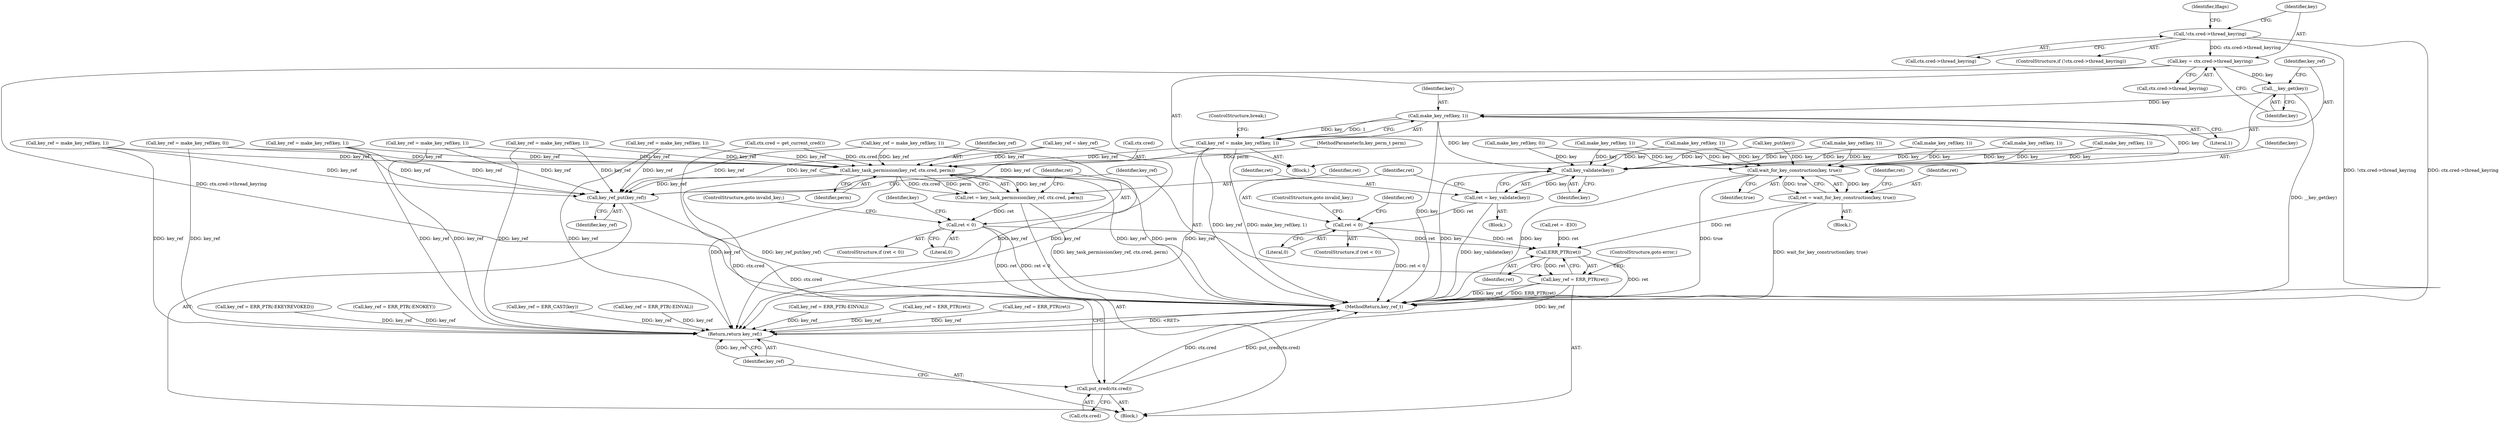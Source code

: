 digraph "0_linux_363b02dab09b3226f3bd1420dad9c72b79a42a76_13@API" {
"1000133" [label="(Call,!ctx.cred->thread_keyring)"];
"1000160" [label="(Call,key = ctx.cred->thread_keyring)"];
"1000167" [label="(Call,__key_get(key))"];
"1000171" [label="(Call,make_key_ref(key, 1))"];
"1000169" [label="(Call,key_ref = make_key_ref(key, 1))"];
"1000636" [label="(Call,key_task_permission(key_ref, ctx.cred, perm))"];
"1000634" [label="(Call,ret = key_task_permission(key_ref, ctx.cred, perm))"];
"1000643" [label="(Call,ret < 0)"];
"1000666" [label="(Call,ERR_PTR(ret))"];
"1000664" [label="(Call,key_ref = ERR_PTR(ret))"];
"1000659" [label="(Return,return key_ref;)"];
"1000655" [label="(Call,put_cred(ctx.cred))"];
"1000662" [label="(Call,key_ref_put(key_ref))"];
"1000589" [label="(Call,wait_for_key_construction(key, true))"];
"1000587" [label="(Call,ret = wait_for_key_construction(key, true))"];
"1000609" [label="(Call,key_validate(key))"];
"1000607" [label="(Call,ret = key_validate(key))"];
"1000612" [label="(Call,ret < 0)"];
"1000143" [label="(Identifier,lflags)"];
"1000506" [label="(Call,key_ref = ERR_CAST(key))"];
"1000161" [label="(Identifier,key)"];
"1000587" [label="(Call,ret = wait_for_key_construction(key, true))"];
"1000305" [label="(Call,make_key_ref(key, 1))"];
"1000169" [label="(Call,key_ref = make_key_ref(key, 1))"];
"1000642" [label="(ControlStructure,if (ret < 0))"];
"1000133" [label="(Call,!ctx.cred->thread_keyring)"];
"1000613" [label="(Identifier,ret)"];
"1000134" [label="(Call,ctx.cred->thread_keyring)"];
"1000589" [label="(Call,wait_for_key_construction(key, true))"];
"1000213" [label="(Call,key_ref = make_key_ref(key, 1))"];
"1000483" [label="(Call,make_key_ref(key, 1))"];
"1000382" [label="(Call,key_ref = ERR_PTR(-EINVAL))"];
"1000511" [label="(Call,key_ref = make_key_ref(key, 0))"];
"1000656" [label="(Call,ctx.cred)"];
"1000612" [label="(Call,ret < 0)"];
"1000636" [label="(Call,key_task_permission(key_ref, ctx.cred, perm))"];
"1000655" [label="(Call,put_cred(ctx.cred))"];
"1000481" [label="(Call,key_ref = make_key_ref(key, 1))"];
"1000402" [label="(Call,key_ref = make_key_ref(key, 1))"];
"1000663" [label="(Identifier,key_ref)"];
"1000665" [label="(Identifier,key_ref)"];
"1000659" [label="(Return,return key_ref;)"];
"1000611" [label="(ControlStructure,if (ret < 0))"];
"1000162" [label="(Call,ctx.cred->thread_keyring)"];
"1000617" [label="(Identifier,ret)"];
"1000646" [label="(ControlStructure,goto invalid_key;)"];
"1000586" [label="(Block,)"];
"1000662" [label="(Call,key_ref_put(key_ref))"];
"1000488" [label="(Call,key_ref = ERR_PTR(-EINVAL))"];
"1000614" [label="(Literal,0)"];
"1000566" [label="(Call,key_put(key))"];
"1000649" [label="(Identifier,key)"];
"1000609" [label="(Call,key_validate(key))"];
"1000668" [label="(ControlStructure,goto error;)"];
"1000167" [label="(Call,__key_get(key))"];
"1000198" [label="(Call,key_ref = ERR_PTR(ret))"];
"1000513" [label="(Call,make_key_ref(key, 0))"];
"1000588" [label="(Identifier,ret)"];
"1000590" [label="(Identifier,key)"];
"1000168" [label="(Identifier,key)"];
"1000172" [label="(Identifier,key)"];
"1000109" [label="(MethodParameterIn,key_perm_t perm)"];
"1000154" [label="(Call,key_ref = ERR_PTR(ret))"];
"1000404" [label="(Call,make_key_ref(key, 1))"];
"1000303" [label="(Call,key_ref = make_key_ref(key, 1))"];
"1000375" [label="(Call,key_ref = make_key_ref(key, 1))"];
"1000610" [label="(Identifier,key)"];
"1000110" [label="(Block,)"];
"1000607" [label="(Call,ret = key_validate(key))"];
"1000377" [label="(Call,make_key_ref(key, 1))"];
"1000130" [label="(Block,)"];
"1000664" [label="(Call,key_ref = ERR_PTR(ret))"];
"1000615" [label="(ControlStructure,goto invalid_key;)"];
"1000643" [label="(Call,ret < 0)"];
"1000438" [label="(Call,key_ref = ERR_PTR(-EKEYREVOKED))"];
"1000173" [label="(Literal,1)"];
"1000645" [label="(Literal,0)"];
"1000339" [label="(Call,key_ref = make_key_ref(key, 1))"];
"1000667" [label="(Identifier,ret)"];
"1000634" [label="(Call,ret = key_task_permission(key_ref, ctx.cred, perm))"];
"1000660" [label="(Identifier,key_ref)"];
"1000123" [label="(Call,key_ref = ERR_PTR(-ENOKEY))"];
"1000341" [label="(Call,make_key_ref(key, 1))"];
"1000644" [label="(Identifier,ret)"];
"1000635" [label="(Identifier,ret)"];
"1000132" [label="(ControlStructure,if (!ctx.cred->thread_keyring))"];
"1000641" [label="(Identifier,perm)"];
"1000591" [label="(Identifier,true)"];
"1000118" [label="(Call,ctx.cred = get_current_cred())"];
"1000666" [label="(Call,ERR_PTR(ret))"];
"1000160" [label="(Call,key = ctx.cred->thread_keyring)"];
"1000616" [label="(Call,ret = -EIO)"];
"1000606" [label="(Block,)"];
"1000637" [label="(Identifier,key_ref)"];
"1000675" [label="(MethodReturn,key_ref_t)"];
"1000568" [label="(Call,key_ref = skey_ref)"];
"1000174" [label="(ControlStructure,break;)"];
"1000215" [label="(Call,make_key_ref(key, 1))"];
"1000171" [label="(Call,make_key_ref(key, 1))"];
"1000608" [label="(Identifier,ret)"];
"1000593" [label="(Identifier,ret)"];
"1000170" [label="(Identifier,key_ref)"];
"1000638" [label="(Call,ctx.cred)"];
"1000133" -> "1000132"  [label="AST: "];
"1000133" -> "1000134"  [label="CFG: "];
"1000134" -> "1000133"  [label="AST: "];
"1000143" -> "1000133"  [label="CFG: "];
"1000161" -> "1000133"  [label="CFG: "];
"1000133" -> "1000675"  [label="DDG: ctx.cred->thread_keyring"];
"1000133" -> "1000675"  [label="DDG: !ctx.cred->thread_keyring"];
"1000133" -> "1000160"  [label="DDG: ctx.cred->thread_keyring"];
"1000160" -> "1000130"  [label="AST: "];
"1000160" -> "1000162"  [label="CFG: "];
"1000161" -> "1000160"  [label="AST: "];
"1000162" -> "1000160"  [label="AST: "];
"1000168" -> "1000160"  [label="CFG: "];
"1000160" -> "1000675"  [label="DDG: ctx.cred->thread_keyring"];
"1000160" -> "1000167"  [label="DDG: key"];
"1000167" -> "1000130"  [label="AST: "];
"1000167" -> "1000168"  [label="CFG: "];
"1000168" -> "1000167"  [label="AST: "];
"1000170" -> "1000167"  [label="CFG: "];
"1000167" -> "1000675"  [label="DDG: __key_get(key)"];
"1000167" -> "1000171"  [label="DDG: key"];
"1000171" -> "1000169"  [label="AST: "];
"1000171" -> "1000173"  [label="CFG: "];
"1000172" -> "1000171"  [label="AST: "];
"1000173" -> "1000171"  [label="AST: "];
"1000169" -> "1000171"  [label="CFG: "];
"1000171" -> "1000675"  [label="DDG: key"];
"1000171" -> "1000169"  [label="DDG: key"];
"1000171" -> "1000169"  [label="DDG: 1"];
"1000171" -> "1000589"  [label="DDG: key"];
"1000171" -> "1000609"  [label="DDG: key"];
"1000169" -> "1000130"  [label="AST: "];
"1000170" -> "1000169"  [label="AST: "];
"1000174" -> "1000169"  [label="CFG: "];
"1000169" -> "1000675"  [label="DDG: make_key_ref(key, 1)"];
"1000169" -> "1000675"  [label="DDG: key_ref"];
"1000169" -> "1000636"  [label="DDG: key_ref"];
"1000169" -> "1000659"  [label="DDG: key_ref"];
"1000169" -> "1000662"  [label="DDG: key_ref"];
"1000636" -> "1000634"  [label="AST: "];
"1000636" -> "1000641"  [label="CFG: "];
"1000637" -> "1000636"  [label="AST: "];
"1000638" -> "1000636"  [label="AST: "];
"1000641" -> "1000636"  [label="AST: "];
"1000634" -> "1000636"  [label="CFG: "];
"1000636" -> "1000675"  [label="DDG: perm"];
"1000636" -> "1000675"  [label="DDG: key_ref"];
"1000636" -> "1000634"  [label="DDG: key_ref"];
"1000636" -> "1000634"  [label="DDG: ctx.cred"];
"1000636" -> "1000634"  [label="DDG: perm"];
"1000375" -> "1000636"  [label="DDG: key_ref"];
"1000568" -> "1000636"  [label="DDG: key_ref"];
"1000303" -> "1000636"  [label="DDG: key_ref"];
"1000213" -> "1000636"  [label="DDG: key_ref"];
"1000402" -> "1000636"  [label="DDG: key_ref"];
"1000339" -> "1000636"  [label="DDG: key_ref"];
"1000511" -> "1000636"  [label="DDG: key_ref"];
"1000481" -> "1000636"  [label="DDG: key_ref"];
"1000118" -> "1000636"  [label="DDG: ctx.cred"];
"1000109" -> "1000636"  [label="DDG: perm"];
"1000636" -> "1000655"  [label="DDG: ctx.cred"];
"1000636" -> "1000659"  [label="DDG: key_ref"];
"1000636" -> "1000662"  [label="DDG: key_ref"];
"1000634" -> "1000110"  [label="AST: "];
"1000635" -> "1000634"  [label="AST: "];
"1000644" -> "1000634"  [label="CFG: "];
"1000634" -> "1000675"  [label="DDG: key_task_permission(key_ref, ctx.cred, perm)"];
"1000634" -> "1000643"  [label="DDG: ret"];
"1000643" -> "1000642"  [label="AST: "];
"1000643" -> "1000645"  [label="CFG: "];
"1000644" -> "1000643"  [label="AST: "];
"1000645" -> "1000643"  [label="AST: "];
"1000646" -> "1000643"  [label="CFG: "];
"1000649" -> "1000643"  [label="CFG: "];
"1000643" -> "1000675"  [label="DDG: ret < 0"];
"1000643" -> "1000675"  [label="DDG: ret"];
"1000643" -> "1000666"  [label="DDG: ret"];
"1000666" -> "1000664"  [label="AST: "];
"1000666" -> "1000667"  [label="CFG: "];
"1000667" -> "1000666"  [label="AST: "];
"1000664" -> "1000666"  [label="CFG: "];
"1000666" -> "1000675"  [label="DDG: ret"];
"1000666" -> "1000664"  [label="DDG: ret"];
"1000587" -> "1000666"  [label="DDG: ret"];
"1000616" -> "1000666"  [label="DDG: ret"];
"1000612" -> "1000666"  [label="DDG: ret"];
"1000664" -> "1000110"  [label="AST: "];
"1000665" -> "1000664"  [label="AST: "];
"1000668" -> "1000664"  [label="CFG: "];
"1000664" -> "1000675"  [label="DDG: ERR_PTR(ret)"];
"1000664" -> "1000675"  [label="DDG: key_ref"];
"1000664" -> "1000659"  [label="DDG: key_ref"];
"1000659" -> "1000110"  [label="AST: "];
"1000659" -> "1000660"  [label="CFG: "];
"1000660" -> "1000659"  [label="AST: "];
"1000675" -> "1000659"  [label="CFG: "];
"1000659" -> "1000675"  [label="DDG: <RET>"];
"1000660" -> "1000659"  [label="DDG: key_ref"];
"1000375" -> "1000659"  [label="DDG: key_ref"];
"1000382" -> "1000659"  [label="DDG: key_ref"];
"1000303" -> "1000659"  [label="DDG: key_ref"];
"1000506" -> "1000659"  [label="DDG: key_ref"];
"1000213" -> "1000659"  [label="DDG: key_ref"];
"1000154" -> "1000659"  [label="DDG: key_ref"];
"1000402" -> "1000659"  [label="DDG: key_ref"];
"1000198" -> "1000659"  [label="DDG: key_ref"];
"1000339" -> "1000659"  [label="DDG: key_ref"];
"1000511" -> "1000659"  [label="DDG: key_ref"];
"1000438" -> "1000659"  [label="DDG: key_ref"];
"1000568" -> "1000659"  [label="DDG: key_ref"];
"1000488" -> "1000659"  [label="DDG: key_ref"];
"1000481" -> "1000659"  [label="DDG: key_ref"];
"1000123" -> "1000659"  [label="DDG: key_ref"];
"1000655" -> "1000110"  [label="AST: "];
"1000655" -> "1000656"  [label="CFG: "];
"1000656" -> "1000655"  [label="AST: "];
"1000660" -> "1000655"  [label="CFG: "];
"1000655" -> "1000675"  [label="DDG: ctx.cred"];
"1000655" -> "1000675"  [label="DDG: put_cred(ctx.cred)"];
"1000118" -> "1000655"  [label="DDG: ctx.cred"];
"1000662" -> "1000110"  [label="AST: "];
"1000662" -> "1000663"  [label="CFG: "];
"1000663" -> "1000662"  [label="AST: "];
"1000665" -> "1000662"  [label="CFG: "];
"1000662" -> "1000675"  [label="DDG: key_ref_put(key_ref)"];
"1000375" -> "1000662"  [label="DDG: key_ref"];
"1000568" -> "1000662"  [label="DDG: key_ref"];
"1000303" -> "1000662"  [label="DDG: key_ref"];
"1000213" -> "1000662"  [label="DDG: key_ref"];
"1000402" -> "1000662"  [label="DDG: key_ref"];
"1000339" -> "1000662"  [label="DDG: key_ref"];
"1000511" -> "1000662"  [label="DDG: key_ref"];
"1000481" -> "1000662"  [label="DDG: key_ref"];
"1000589" -> "1000587"  [label="AST: "];
"1000589" -> "1000591"  [label="CFG: "];
"1000590" -> "1000589"  [label="AST: "];
"1000591" -> "1000589"  [label="AST: "];
"1000587" -> "1000589"  [label="CFG: "];
"1000589" -> "1000675"  [label="DDG: key"];
"1000589" -> "1000675"  [label="DDG: true"];
"1000589" -> "1000587"  [label="DDG: key"];
"1000589" -> "1000587"  [label="DDG: true"];
"1000404" -> "1000589"  [label="DDG: key"];
"1000215" -> "1000589"  [label="DDG: key"];
"1000305" -> "1000589"  [label="DDG: key"];
"1000566" -> "1000589"  [label="DDG: key"];
"1000341" -> "1000589"  [label="DDG: key"];
"1000377" -> "1000589"  [label="DDG: key"];
"1000483" -> "1000589"  [label="DDG: key"];
"1000513" -> "1000589"  [label="DDG: key"];
"1000587" -> "1000586"  [label="AST: "];
"1000588" -> "1000587"  [label="AST: "];
"1000593" -> "1000587"  [label="CFG: "];
"1000587" -> "1000675"  [label="DDG: wait_for_key_construction(key, true)"];
"1000609" -> "1000607"  [label="AST: "];
"1000609" -> "1000610"  [label="CFG: "];
"1000610" -> "1000609"  [label="AST: "];
"1000607" -> "1000609"  [label="CFG: "];
"1000609" -> "1000675"  [label="DDG: key"];
"1000609" -> "1000607"  [label="DDG: key"];
"1000404" -> "1000609"  [label="DDG: key"];
"1000215" -> "1000609"  [label="DDG: key"];
"1000305" -> "1000609"  [label="DDG: key"];
"1000566" -> "1000609"  [label="DDG: key"];
"1000341" -> "1000609"  [label="DDG: key"];
"1000377" -> "1000609"  [label="DDG: key"];
"1000483" -> "1000609"  [label="DDG: key"];
"1000513" -> "1000609"  [label="DDG: key"];
"1000607" -> "1000606"  [label="AST: "];
"1000608" -> "1000607"  [label="AST: "];
"1000613" -> "1000607"  [label="CFG: "];
"1000607" -> "1000675"  [label="DDG: key_validate(key)"];
"1000607" -> "1000612"  [label="DDG: ret"];
"1000612" -> "1000611"  [label="AST: "];
"1000612" -> "1000614"  [label="CFG: "];
"1000613" -> "1000612"  [label="AST: "];
"1000614" -> "1000612"  [label="AST: "];
"1000615" -> "1000612"  [label="CFG: "];
"1000617" -> "1000612"  [label="CFG: "];
"1000612" -> "1000675"  [label="DDG: ret < 0"];
}
